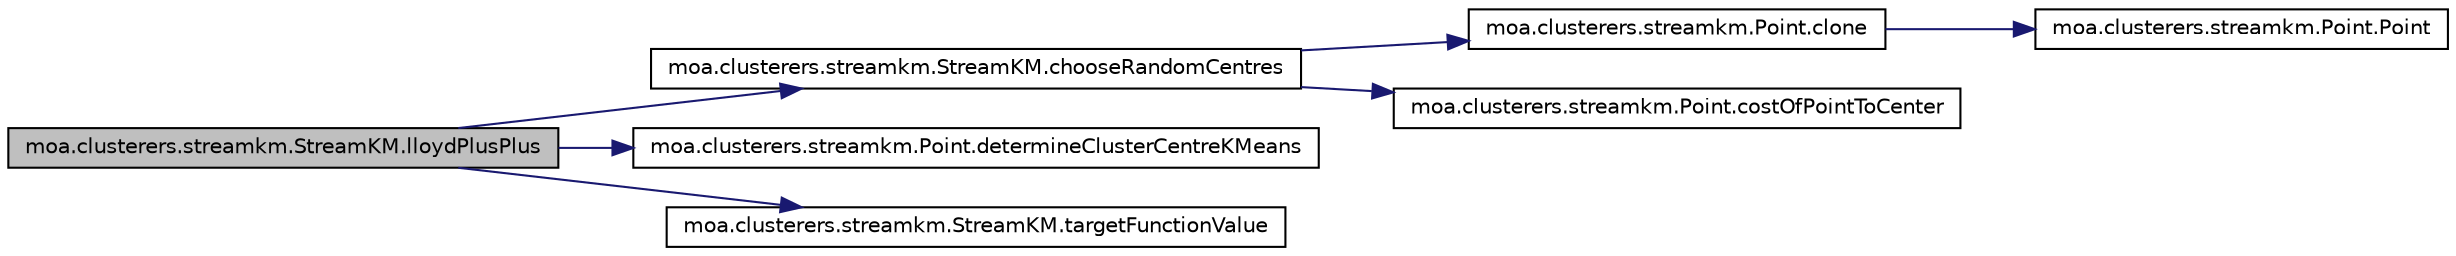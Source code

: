 digraph G
{
  edge [fontname="Helvetica",fontsize="10",labelfontname="Helvetica",labelfontsize="10"];
  node [fontname="Helvetica",fontsize="10",shape=record];
  rankdir=LR;
  Node1 [label="moa.clusterers.streamkm.StreamKM.lloydPlusPlus",height=0.2,width=0.4,color="black", fillcolor="grey75", style="filled" fontcolor="black"];
  Node1 -> Node2 [color="midnightblue",fontsize="10",style="solid",fontname="Helvetica"];
  Node2 [label="moa.clusterers.streamkm.StreamKM.chooseRandomCentres",height=0.2,width=0.4,color="black", fillcolor="white", style="filled",URL="$classmoa_1_1clusterers_1_1streamkm_1_1StreamKM.html#a3f146ea50791579e0d0615e999e67698"];
  Node2 -> Node3 [color="midnightblue",fontsize="10",style="solid",fontname="Helvetica"];
  Node3 [label="moa.clusterers.streamkm.Point.clone",height=0.2,width=0.4,color="black", fillcolor="white", style="filled",URL="$classmoa_1_1clusterers_1_1streamkm_1_1Point.html#af098eed8f68f80e30385b7ef1e4e635c"];
  Node3 -> Node4 [color="midnightblue",fontsize="10",style="solid",fontname="Helvetica"];
  Node4 [label="moa.clusterers.streamkm.Point.Point",height=0.2,width=0.4,color="black", fillcolor="white", style="filled",URL="$classmoa_1_1clusterers_1_1streamkm_1_1Point.html#abf88e6027d22543a2d4fe694c9ae77ec"];
  Node2 -> Node5 [color="midnightblue",fontsize="10",style="solid",fontname="Helvetica"];
  Node5 [label="moa.clusterers.streamkm.Point.costOfPointToCenter",height=0.2,width=0.4,color="black", fillcolor="white", style="filled",URL="$classmoa_1_1clusterers_1_1streamkm_1_1Point.html#a6803cf2181e2adf18cced20fc5c67ff9",tooltip="Computes the cost of this point with centre centre."];
  Node1 -> Node6 [color="midnightblue",fontsize="10",style="solid",fontname="Helvetica"];
  Node6 [label="moa.clusterers.streamkm.Point.determineClusterCentreKMeans",height=0.2,width=0.4,color="black", fillcolor="white", style="filled",URL="$classmoa_1_1clusterers_1_1streamkm_1_1Point.html#adf34aa2f1b021756192d0d1f6ae48896",tooltip="Computes the index of the centre nearest to this point with the given array of centres..."];
  Node1 -> Node7 [color="midnightblue",fontsize="10",style="solid",fontname="Helvetica"];
  Node7 [label="moa.clusterers.streamkm.StreamKM.targetFunctionValue",height=0.2,width=0.4,color="black", fillcolor="white", style="filled",URL="$classmoa_1_1clusterers_1_1streamkm_1_1StreamKM.html#a9c8d1bcb1edfd1fc869f5221d849e7ed",tooltip="computes the target function for the given pointarray points[] (of size n) with the..."];
}
